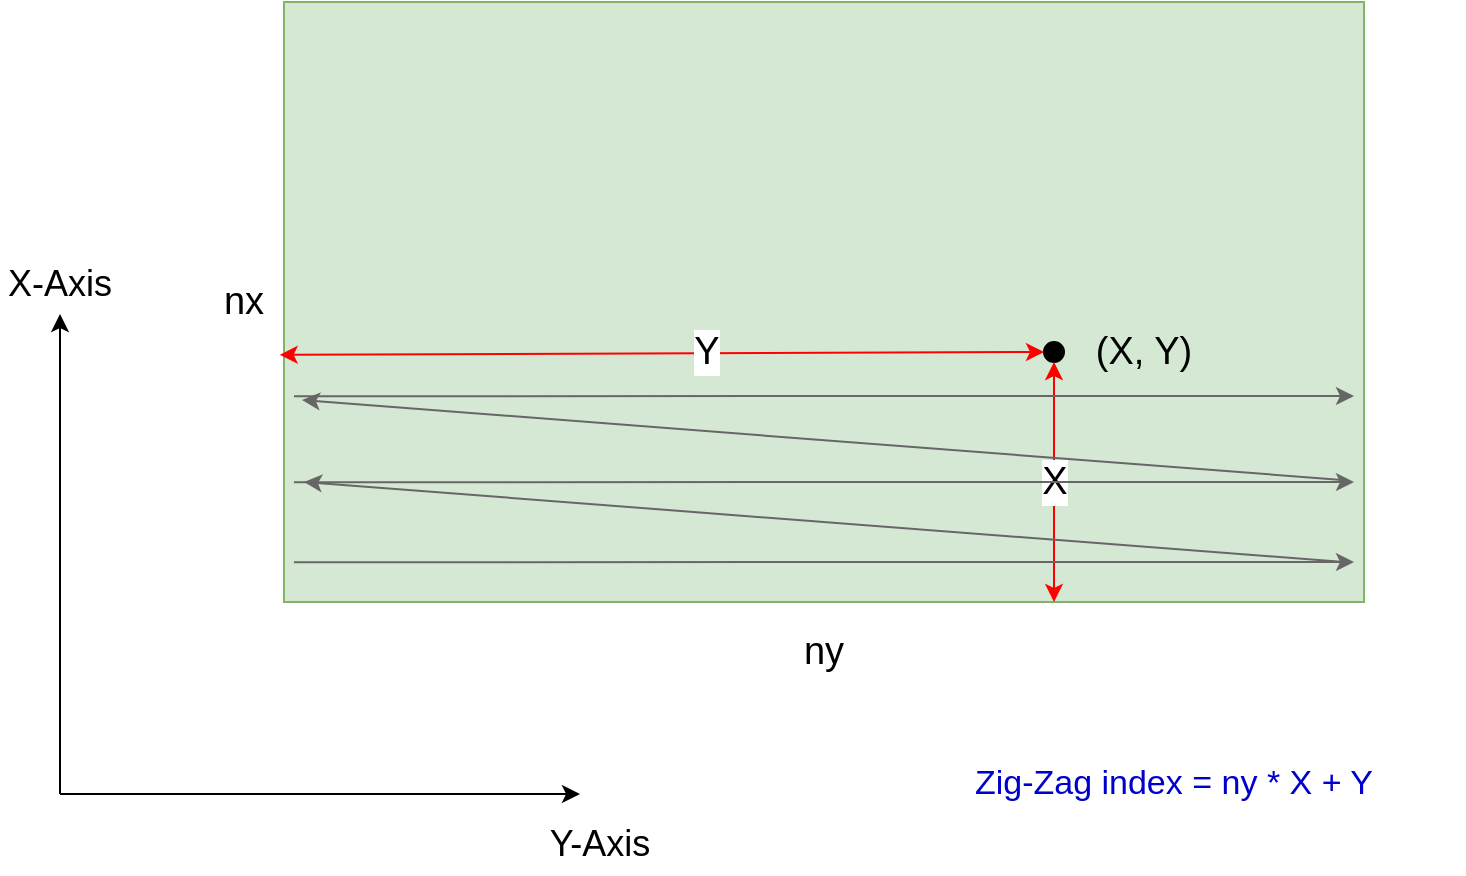 <mxfile version="16.5.6" type="device"><diagram id="0Z_GBJcycWPKQpEuUBSe" name="Page-1"><mxGraphModel dx="974" dy="588" grid="1" gridSize="10" guides="1" tooltips="1" connect="1" arrows="1" fold="1" page="1" pageScale="1" pageWidth="850" pageHeight="1100" math="0" shadow="0"><root><mxCell id="0"/><mxCell id="1" parent="0"/><mxCell id="t_9SnOXOvE47yrwyKp_D-1" value="" style="rounded=0;whiteSpace=wrap;html=1;fillColor=#d5e8d4;strokeColor=#82b366;" parent="1" vertex="1"><mxGeometry x="150" y="110" width="540" height="300" as="geometry"/></mxCell><mxCell id="t_9SnOXOvE47yrwyKp_D-3" value="&lt;font style=&quot;font-size: 19px&quot;&gt;nx&lt;/font&gt;" style="text;html=1;strokeColor=none;fillColor=none;align=center;verticalAlign=middle;whiteSpace=wrap;rounded=0;" parent="1" vertex="1"><mxGeometry x="100" y="245" width="60" height="30" as="geometry"/></mxCell><mxCell id="t_9SnOXOvE47yrwyKp_D-4" value="&lt;font style=&quot;font-size: 19px&quot;&gt;n&lt;/font&gt;&lt;font style=&quot;font-size: 19px&quot;&gt;y&lt;/font&gt;" style="text;html=1;strokeColor=none;fillColor=none;align=center;verticalAlign=middle;whiteSpace=wrap;rounded=0;" parent="1" vertex="1"><mxGeometry x="390" y="420" width="60" height="30" as="geometry"/></mxCell><mxCell id="t_9SnOXOvE47yrwyKp_D-5" value="" style="ellipse;whiteSpace=wrap;html=1;aspect=fixed;fontSize=19;fillColor=#000000;" parent="1" vertex="1"><mxGeometry x="530" y="280" width="10" height="10" as="geometry"/></mxCell><mxCell id="t_9SnOXOvE47yrwyKp_D-6" value="(X, Y)" style="text;html=1;strokeColor=none;fillColor=none;align=center;verticalAlign=middle;whiteSpace=wrap;rounded=0;fontSize=19;" parent="1" vertex="1"><mxGeometry x="550" y="270" width="60" height="30" as="geometry"/></mxCell><mxCell id="t_9SnOXOvE47yrwyKp_D-7" value="X" style="endArrow=classic;startArrow=classic;html=1;rounded=0;fontSize=19;exitX=0.5;exitY=1;exitDx=0;exitDy=0;strokeColor=#FF0000;" parent="1" source="t_9SnOXOvE47yrwyKp_D-5" edge="1"><mxGeometry width="50" height="50" relative="1" as="geometry"><mxPoint x="450" y="540" as="sourcePoint"/><mxPoint x="535" y="410" as="targetPoint"/></mxGeometry></mxCell><mxCell id="t_9SnOXOvE47yrwyKp_D-9" value="" style="endArrow=classic;startArrow=classic;html=1;rounded=0;fontSize=19;exitX=0;exitY=0.5;exitDx=0;exitDy=0;strokeColor=#FF0000;entryX=-0.004;entryY=0.588;entryDx=0;entryDy=0;entryPerimeter=0;" parent="1" source="t_9SnOXOvE47yrwyKp_D-5" target="t_9SnOXOvE47yrwyKp_D-1" edge="1"><mxGeometry width="50" height="50" relative="1" as="geometry"><mxPoint x="555" y="310" as="sourcePoint"/><mxPoint x="555" y="430" as="targetPoint"/></mxGeometry></mxCell><mxCell id="t_9SnOXOvE47yrwyKp_D-10" value="Y" style="edgeLabel;html=1;align=center;verticalAlign=middle;resizable=0;points=[];fontSize=19;" parent="t_9SnOXOvE47yrwyKp_D-9" vertex="1" connectable="0"><mxGeometry x="-0.116" y="-1" relative="1" as="geometry"><mxPoint as="offset"/></mxGeometry></mxCell><mxCell id="t_9SnOXOvE47yrwyKp_D-12" value="" style="endArrow=classic;html=1;rounded=0;fontSize=19;strokeColor=#666666;" parent="1" edge="1"><mxGeometry width="50" height="50" relative="1" as="geometry"><mxPoint x="155.0" y="390.1" as="sourcePoint"/><mxPoint x="685" y="390" as="targetPoint"/></mxGeometry></mxCell><mxCell id="t_9SnOXOvE47yrwyKp_D-14" value="" style="endArrow=classic;html=1;rounded=0;fontSize=19;strokeColor=#666666;" parent="1" edge="1"><mxGeometry width="50" height="50" relative="1" as="geometry"><mxPoint x="680" y="390" as="sourcePoint"/><mxPoint x="160" y="350" as="targetPoint"/></mxGeometry></mxCell><mxCell id="_NVMTTOnQNqOpyRhujrL-1" value="" style="endArrow=classic;html=1;rounded=0;fontSize=19;strokeColor=#666666;" edge="1" parent="1"><mxGeometry width="50" height="50" relative="1" as="geometry"><mxPoint x="155" y="350.1" as="sourcePoint"/><mxPoint x="685" y="350" as="targetPoint"/></mxGeometry></mxCell><mxCell id="_NVMTTOnQNqOpyRhujrL-2" value="" style="endArrow=classic;html=1;rounded=0;fontSize=19;strokeColor=#666666;" edge="1" parent="1"><mxGeometry width="50" height="50" relative="1" as="geometry"><mxPoint x="155.0" y="307.1" as="sourcePoint"/><mxPoint x="685" y="307" as="targetPoint"/></mxGeometry></mxCell><mxCell id="_NVMTTOnQNqOpyRhujrL-3" value="" style="endArrow=classic;html=1;rounded=0;fontSize=19;strokeColor=#666666;" edge="1" parent="1"><mxGeometry width="50" height="50" relative="1" as="geometry"><mxPoint x="679" y="349" as="sourcePoint"/><mxPoint x="159.0" y="309" as="targetPoint"/></mxGeometry></mxCell><mxCell id="_NVMTTOnQNqOpyRhujrL-4" value="" style="endArrow=classic;html=1;rounded=0;" edge="1" parent="1"><mxGeometry width="50" height="50" relative="1" as="geometry"><mxPoint x="38" y="506" as="sourcePoint"/><mxPoint x="38" y="266" as="targetPoint"/></mxGeometry></mxCell><mxCell id="_NVMTTOnQNqOpyRhujrL-5" value="&lt;font style=&quot;font-size: 18px&quot;&gt;X-Axis&lt;/font&gt;" style="text;html=1;strokeColor=none;fillColor=none;align=center;verticalAlign=middle;whiteSpace=wrap;rounded=0;" vertex="1" parent="1"><mxGeometry x="8" y="236" width="60" height="30" as="geometry"/></mxCell><mxCell id="_NVMTTOnQNqOpyRhujrL-6" value="" style="endArrow=classic;html=1;rounded=0;" edge="1" parent="1"><mxGeometry width="50" height="50" relative="1" as="geometry"><mxPoint x="38" y="506" as="sourcePoint"/><mxPoint x="298" y="506" as="targetPoint"/></mxGeometry></mxCell><mxCell id="_NVMTTOnQNqOpyRhujrL-7" value="&lt;font style=&quot;font-size: 18px&quot;&gt;Y-Axis&lt;/font&gt;" style="text;html=1;strokeColor=none;fillColor=none;align=center;verticalAlign=middle;whiteSpace=wrap;rounded=0;" vertex="1" parent="1"><mxGeometry x="278" y="516" width="60" height="30" as="geometry"/></mxCell><mxCell id="_NVMTTOnQNqOpyRhujrL-8" value="&lt;font style=&quot;font-size: 17px&quot; color=&quot;#0000CC&quot;&gt;Zig-Zag index = ny * X + Y&lt;/font&gt;" style="text;html=1;strokeColor=none;fillColor=none;align=center;verticalAlign=middle;whiteSpace=wrap;rounded=0;" vertex="1" parent="1"><mxGeometry x="450" y="486" width="290" height="30" as="geometry"/></mxCell></root></mxGraphModel></diagram></mxfile>